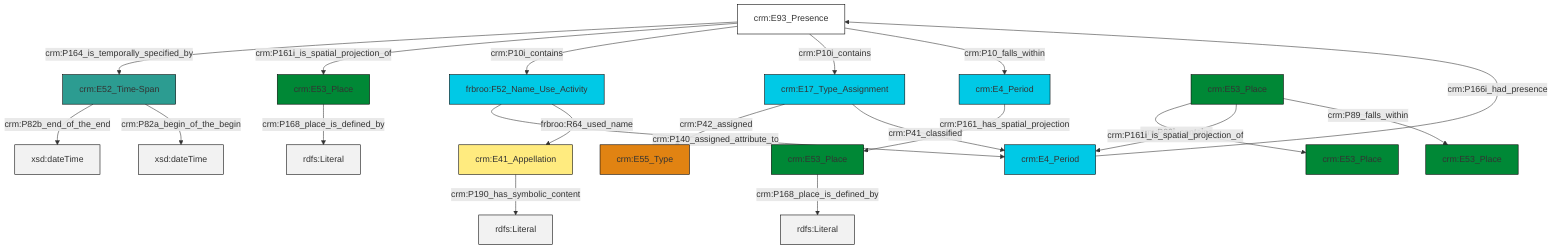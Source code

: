 graph TD
classDef Literal fill:#f2f2f2,stroke:#000000;
classDef CRM_Entity fill:#FFFFFF,stroke:#000000;
classDef Temporal_Entity fill:#00C9E6, stroke:#000000;
classDef Type fill:#E18312, stroke:#000000;
classDef Time-Span fill:#2C9C91, stroke:#000000;
classDef Appellation fill:#FFEB7F, stroke:#000000;
classDef Place fill:#008836, stroke:#000000;
classDef Persistent_Item fill:#B266B2, stroke:#000000;
classDef Conceptual_Object fill:#FFD700, stroke:#000000;
classDef Physical_Thing fill:#D2B48C, stroke:#000000;
classDef Actor fill:#f58aad, stroke:#000000;
classDef PC_Classes fill:#4ce600, stroke:#000000;
classDef Multi fill:#cccccc,stroke:#000000;

0["crm:E93_Presence"]:::CRM_Entity -->|crm:P164_is_temporally_specified_by| 1["crm:E52_Time-Span"]:::Time-Span
0["crm:E93_Presence"]:::CRM_Entity -->|crm:P161i_is_spatial_projection_of| 2["crm:E53_Place"]:::Place
1["crm:E52_Time-Span"]:::Time-Span -->|crm:P82b_end_of_the_end| 5[xsd:dateTime]:::Literal
1["crm:E52_Time-Span"]:::Time-Span -->|crm:P82a_begin_of_the_begin| 8[xsd:dateTime]:::Literal
12["frbroo:F52_Name_Use_Activity"]:::Temporal_Entity -->|crm:P140_assigned_attribute_to| 3["crm:E4_Period"]:::Temporal_Entity
0["crm:E93_Presence"]:::CRM_Entity -->|crm:P10i_contains| 12["frbroo:F52_Name_Use_Activity"]:::Temporal_Entity
0["crm:E93_Presence"]:::CRM_Entity -->|crm:P10i_contains| 6["crm:E17_Type_Assignment"]:::Temporal_Entity
6["crm:E17_Type_Assignment"]:::Temporal_Entity -->|crm:P42_assigned| 13["crm:E55_Type"]:::Type
3["crm:E4_Period"]:::Temporal_Entity -->|crm:P166i_had_presence| 0["crm:E93_Presence"]:::CRM_Entity
14["crm:E53_Place"]:::Place -->|crm:P89i_contains| 17["crm:E53_Place"]:::Place
21["crm:E53_Place"]:::Place -->|crm:P168_place_is_defined_by| 22[rdfs:Literal]:::Literal
0["crm:E93_Presence"]:::CRM_Entity -->|crm:P10_falls_within| 10["crm:E4_Period"]:::Temporal_Entity
12["frbroo:F52_Name_Use_Activity"]:::Temporal_Entity -->|frbroo:R64_used_name| 23["crm:E41_Appellation"]:::Appellation
2["crm:E53_Place"]:::Place -->|crm:P168_place_is_defined_by| 24[rdfs:Literal]:::Literal
10["crm:E4_Period"]:::Temporal_Entity -->|crm:P161_has_spatial_projection| 21["crm:E53_Place"]:::Place
6["crm:E17_Type_Assignment"]:::Temporal_Entity -->|crm:P41_classified| 3["crm:E4_Period"]:::Temporal_Entity
14["crm:E53_Place"]:::Place -->|crm:P161i_is_spatial_projection_of| 3["crm:E4_Period"]:::Temporal_Entity
14["crm:E53_Place"]:::Place -->|crm:P89_falls_within| 18["crm:E53_Place"]:::Place
23["crm:E41_Appellation"]:::Appellation -->|crm:P190_has_symbolic_content| 29[rdfs:Literal]:::Literal